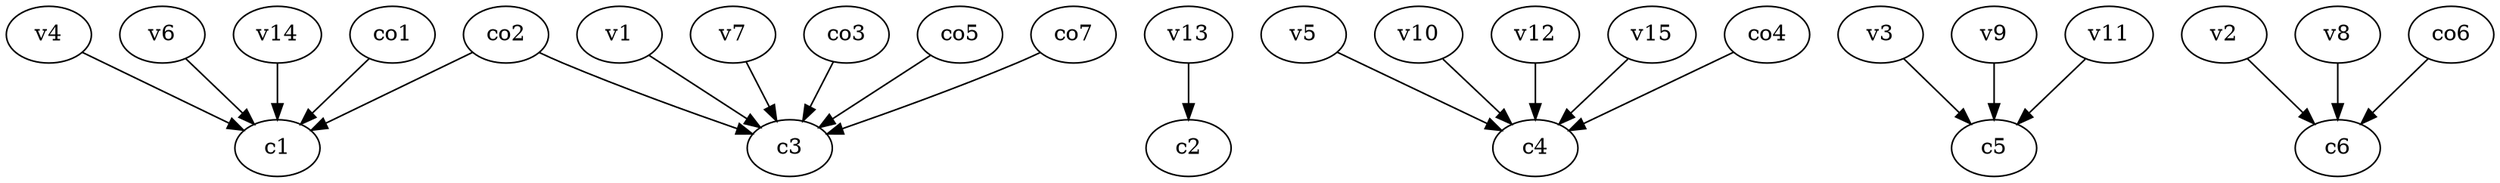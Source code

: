 strict digraph  {
c1;
c2;
c3;
c4;
c5;
c6;
v1;
v2;
v3;
v4;
v5;
v6;
v7;
v8;
v9;
v10;
v11;
v12;
v13;
v14;
v15;
co1;
co2;
co3;
co4;
co5;
co6;
co7;
v1 -> c3  [weight=1];
v2 -> c6  [weight=1];
v3 -> c5  [weight=1];
v4 -> c1  [weight=1];
v5 -> c4  [weight=1];
v6 -> c1  [weight=1];
v7 -> c3  [weight=1];
v8 -> c6  [weight=1];
v9 -> c5  [weight=1];
v10 -> c4  [weight=1];
v11 -> c5  [weight=1];
v12 -> c4  [weight=1];
v13 -> c2  [weight=1];
v14 -> c1  [weight=1];
v15 -> c4  [weight=1];
co1 -> c1  [weight=1];
co2 -> c3  [weight=1];
co2 -> c1  [weight=1];
co3 -> c3  [weight=1];
co4 -> c4  [weight=1];
co5 -> c3  [weight=1];
co6 -> c6  [weight=1];
co7 -> c3  [weight=1];
}
